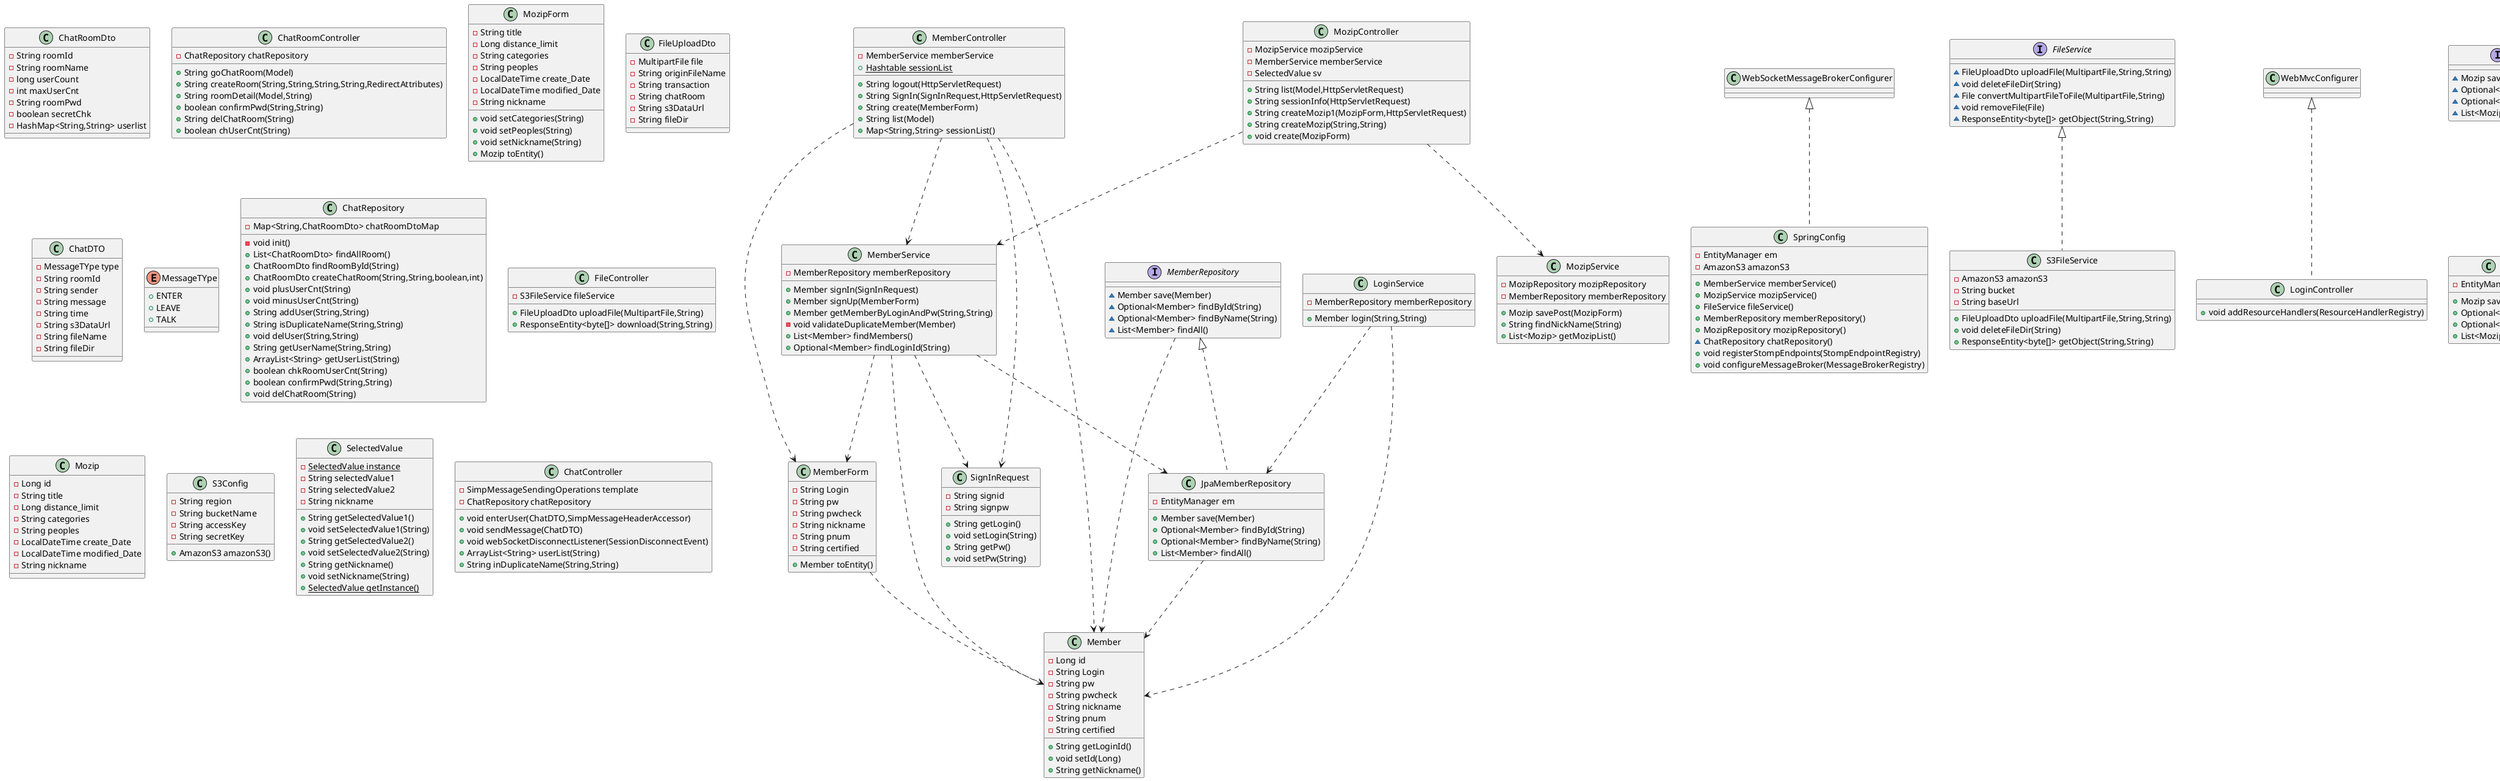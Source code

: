 @startuml'로그인 및 회원가입 관련'MemberController..>MemberServiceMemberController..>MemberFormMemberController..>MemberMemberController..>SignInRequestMemberForm..>MemberJpaMemberRepository..>MemberMemberRepository..>MemberLoginService..>MemberLoginService..>JpaMemberRepositoryMemberService..>SignInRequestMemberService..>MemberFormMemberService..>MemberMemberService..>JpaMemberRepository'모집글 관련'MozipController..>MozipServiceMozipController..>MemberServiceclass LoginService {- MemberRepository memberRepository+ Member login(String,String)}class MemberForm {- String Login- String pw- String pwcheck- String nickname- String pnum- String certified+ Member toEntity()}class SpringConfig {- EntityManager em- AmazonS3 amazonS3+ MemberService memberService()+ MozipService mozipService()+ FileService fileService()+ MemberRepository memberRepository()+ MozipRepository mozipRepository()~ ChatRepository chatRepository()+ void registerStompEndpoints(StompEndpointRegistry)+ void configureMessageBroker(MessageBrokerRegistry)}class ChatRoomDto {- String roomId- String roomName- long userCount- int maxUserCnt- String roomPwd- boolean secretChk- HashMap<String,String> userlist}class ChatRoomController {- ChatRepository chatRepository+ String goChatRoom(Model)+ String createRoom(String,String,String,String,RedirectAttributes)+ String roomDetail(Model,String)+ boolean confirmPwd(String,String)+ String delChatRoom(String)+ boolean chUserCnt(String)}class MozipForm {- String title- Long distance_limit- String categories- String peoples- LocalDateTime create_Date- LocalDateTime modified_Date- String nickname+ void setCategories(String)+ void setPeoples(String)+ void setNickname(String)+ Mozip toEntity()}interface FileService {~ FileUploadDto uploadFile(MultipartFile,String,String)~ void deleteFileDir(String)~ File convertMultipartFileToFile(MultipartFile,String)~ void removeFile(File)~ ResponseEntity<byte[]> getObject(String,String)}class MemberService {- MemberRepository memberRepository+ Member signIn(SignInRequest)+ Member signUp(MemberForm)+ Member getMemberByLoginAndPw(String,String)- void validateDuplicateMember(Member)+ List<Member> findMembers()+ Optional<Member> findLoginId(String)}interface MemberRepository {~ Member save(Member)~ Optional<Member> findById(String)~ Optional<Member> findByName(String)~ List<Member> findAll()}class FileUploadDto {- MultipartFile file- String originFileName- String transaction- String chatRoom- String s3DataUrl- String fileDir}class MozipService {- MozipRepository mozipRepository- MemberRepository memberRepository+ Mozip savePost(MozipForm)+ String findNickName(String)+ List<Mozip> getMozipList()}class ChatDTO {- MessageTYpe type- String roomId- String sender- String message- String time- String s3DataUrl- String fileName- String fileDir}enum MessageTYpe {+  ENTER+  LEAVE+  TALK}class ChatRepository {- Map<String,ChatRoomDto> chatRoomDtoMap- void init()+ List<ChatRoomDto> findAllRoom()+ ChatRoomDto findRoomById(String)+ ChatRoomDto createChatRoom(String,String,boolean,int)+ void plusUserCnt(String)+ void minusUserCnt(String)+ String addUser(String,String)+ String isDuplicateName(String,String)+ void delUser(String,String)+ String getUserName(String,String)+ ArrayList<String> getUserList(String)+ boolean chkRoomUserCnt(String)+ boolean confirmPwd(String,String)+ void delChatRoom(String)}class FileController {- S3FileService fileService+ FileUploadDto uploadFile(MultipartFile,String)+ ResponseEntity<byte[]> download(String,String)}class MozipController {- MozipService mozipService- MemberService memberService- SelectedValue sv+ String list(Model,HttpServletRequest)+ String sessionInfo(HttpServletRequest)+ String createMozip1(MozipForm,HttpServletRequest)+ String createMozip(String,String)+ void create(MozipForm)}class JpaMemberRepository {- EntityManager em+ Member save(Member)+ Optional<Member> findById(String)+ Optional<Member> findByName(String)+ List<Member> findAll()}class SignInRequest {- String signid- String signpw+ String getLogin()+ void setLogin(String)+ String getPw()+ void setPw(String)}class LoginController {+ void addResourceHandlers(ResourceHandlerRegistry)}class Member {- Long id- String Login- String pw- String pwcheck- String nickname- String pnum- String certified+ String getLoginId()+ void setId(Long)+ String getNickname()}class Mozip {- Long id- String title- Long distance_limit- String categories- String peoples- LocalDateTime create_Date- LocalDateTime modified_Date- String nickname}class MemberController {- MemberService memberService+ {static} Hashtable sessionList+ String logout(HttpServletRequest)+ String SignIn(SignInRequest,HttpServletRequest)+ String create(MemberForm)+ String list(Model)+ Map<String,String> sessionList()}interface MozipRepository {~ Mozip save(Mozip)~ Optional<Mozip> findById(Long)~ Optional<Mozip> findByName(String)~ List<Mozip> findAll()}class JpaMozipRepository {- EntityManager em+ Mozip save(Mozip)+ Optional<Mozip> findById(Long)+ Optional<Mozip> findByName(String)+ List<Mozip> findAll()}class S3Config {- String region- String bucketName- String accessKey- String secretKey+ AmazonS3 amazonS3()}class SelectedValue {- {static} SelectedValue instance- String selectedValue1- String selectedValue2- String nickname+ String getSelectedValue1()+ void setSelectedValue1(String)+ String getSelectedValue2()+ void setSelectedValue2(String)+ String getNickname()+ void setNickname(String)+ {static} SelectedValue getInstance()}class ChatController {- SimpMessageSendingOperations template- ChatRepository chatRepository+ void enterUser(ChatDTO,SimpMessageHeaderAccessor)+ void sendMessage(ChatDTO)+ void webSocketDisconnectListener(SessionDisconnectEvent)+ ArrayList<String> userList(String)+ String inDuplicateName(String,String)}class S3FileService {- AmazonS3 amazonS3- String bucket- String baseUrl+ FileUploadDto uploadFile(MultipartFile,String,String)+ void deleteFileDir(String)+ ResponseEntity<byte[]> getObject(String,String)}WebSocketMessageBrokerConfigurer <|.. SpringConfigMemberRepository <|.. JpaMemberRepositoryWebMvcConfigurer <|.. LoginControllerMozipRepository <|.. JpaMozipRepositoryFileService <|.. S3FileService@enduml